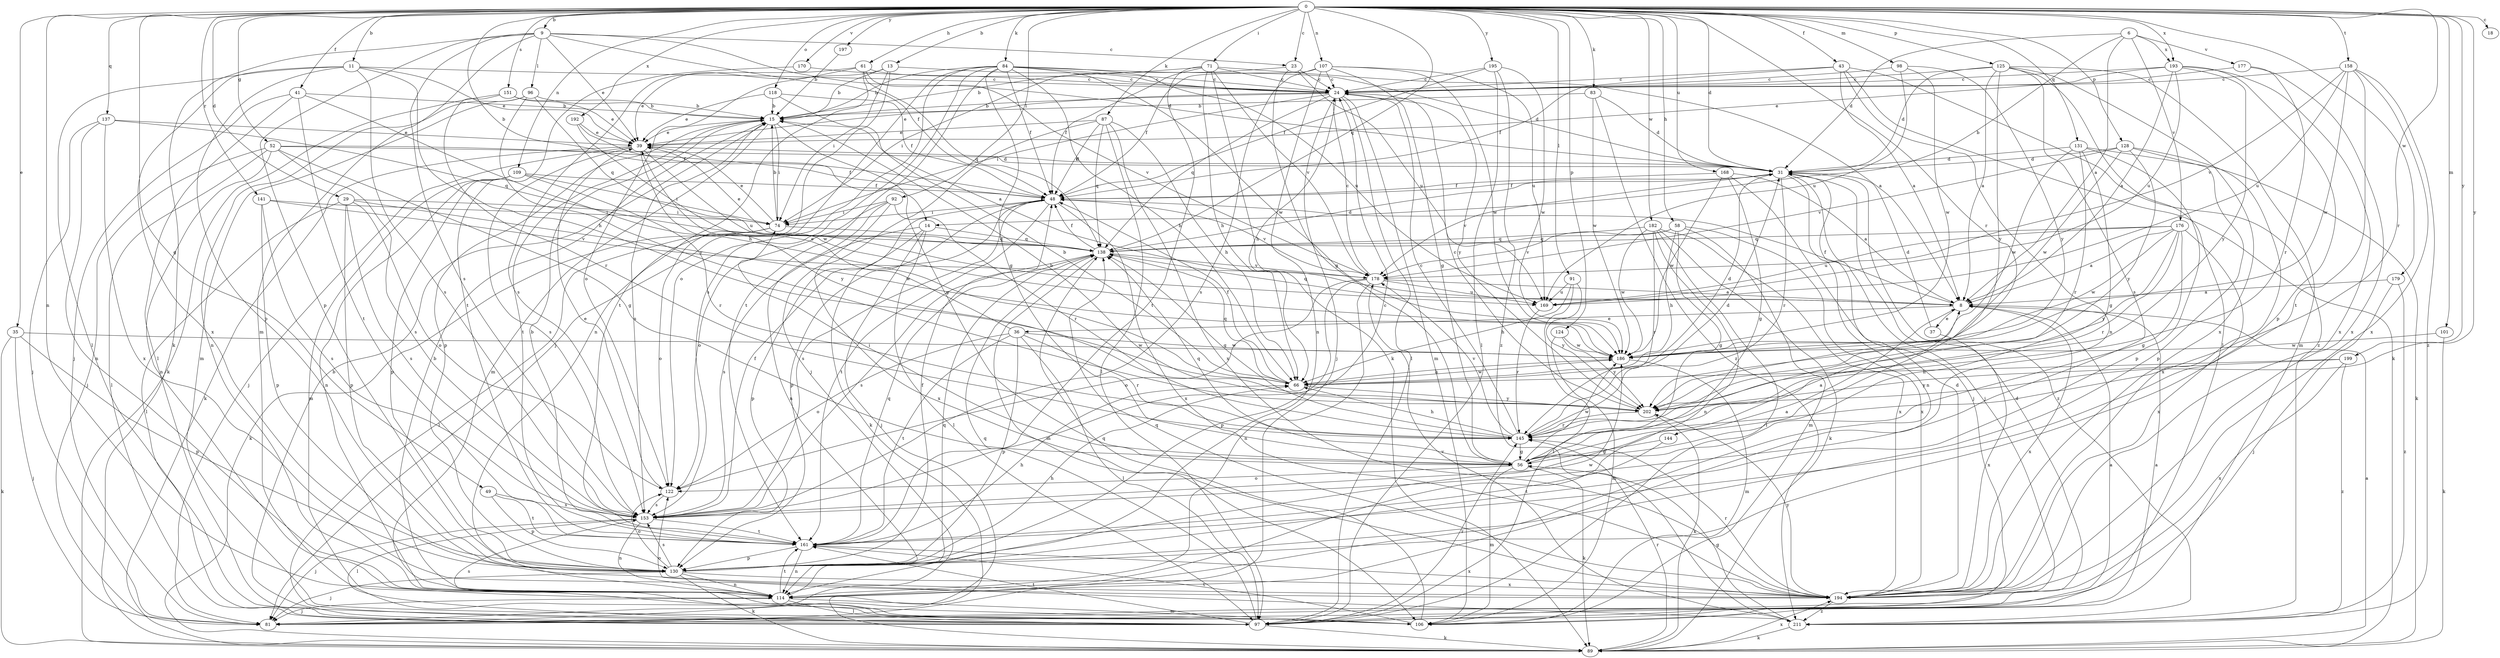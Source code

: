 strict digraph  {
0;
6;
8;
9;
11;
13;
14;
15;
18;
23;
24;
29;
31;
35;
36;
37;
39;
41;
43;
48;
49;
52;
56;
58;
61;
66;
71;
74;
81;
83;
84;
87;
89;
91;
92;
96;
97;
98;
101;
106;
107;
109;
114;
118;
122;
124;
125;
128;
130;
131;
137;
138;
141;
144;
145;
151;
153;
158;
161;
168;
169;
170;
176;
177;
178;
179;
182;
186;
192;
193;
194;
195;
197;
199;
202;
211;
0 -> 9  [label=b];
0 -> 11  [label=b];
0 -> 13  [label=b];
0 -> 14  [label=b];
0 -> 18  [label=c];
0 -> 23  [label=c];
0 -> 29  [label=d];
0 -> 31  [label=d];
0 -> 35  [label=e];
0 -> 41  [label=f];
0 -> 43  [label=f];
0 -> 49  [label=g];
0 -> 52  [label=g];
0 -> 58  [label=h];
0 -> 61  [label=h];
0 -> 71  [label=i];
0 -> 83  [label=k];
0 -> 84  [label=k];
0 -> 87  [label=k];
0 -> 91  [label=l];
0 -> 92  [label=l];
0 -> 98  [label=m];
0 -> 101  [label=m];
0 -> 107  [label=n];
0 -> 109  [label=n];
0 -> 114  [label=n];
0 -> 118  [label=o];
0 -> 124  [label=p];
0 -> 125  [label=p];
0 -> 128  [label=p];
0 -> 131  [label=q];
0 -> 137  [label=q];
0 -> 138  [label=q];
0 -> 141  [label=r];
0 -> 144  [label=r];
0 -> 145  [label=r];
0 -> 151  [label=s];
0 -> 158  [label=t];
0 -> 168  [label=u];
0 -> 170  [label=v];
0 -> 179  [label=w];
0 -> 182  [label=w];
0 -> 192  [label=x];
0 -> 193  [label=x];
0 -> 195  [label=y];
0 -> 197  [label=y];
0 -> 199  [label=y];
0 -> 202  [label=y];
6 -> 8  [label=a];
6 -> 14  [label=b];
6 -> 31  [label=d];
6 -> 176  [label=v];
6 -> 177  [label=v];
6 -> 193  [label=x];
8 -> 36  [label=e];
8 -> 37  [label=e];
8 -> 48  [label=f];
8 -> 138  [label=q];
8 -> 194  [label=x];
9 -> 23  [label=c];
9 -> 31  [label=d];
9 -> 39  [label=e];
9 -> 48  [label=f];
9 -> 89  [label=k];
9 -> 96  [label=l];
9 -> 106  [label=m];
9 -> 130  [label=p];
9 -> 153  [label=s];
11 -> 24  [label=c];
11 -> 39  [label=e];
11 -> 66  [label=h];
11 -> 97  [label=l];
11 -> 130  [label=p];
11 -> 153  [label=s];
11 -> 194  [label=x];
13 -> 15  [label=b];
13 -> 24  [label=c];
13 -> 39  [label=e];
13 -> 74  [label=i];
13 -> 114  [label=n];
14 -> 81  [label=j];
14 -> 97  [label=l];
14 -> 130  [label=p];
14 -> 138  [label=q];
14 -> 153  [label=s];
15 -> 39  [label=e];
15 -> 56  [label=g];
15 -> 74  [label=i];
15 -> 106  [label=m];
15 -> 130  [label=p];
15 -> 153  [label=s];
15 -> 161  [label=t];
23 -> 24  [label=c];
23 -> 56  [label=g];
23 -> 74  [label=i];
23 -> 169  [label=u];
24 -> 15  [label=b];
24 -> 39  [label=e];
24 -> 66  [label=h];
24 -> 74  [label=i];
24 -> 81  [label=j];
24 -> 97  [label=l];
24 -> 106  [label=m];
24 -> 138  [label=q];
24 -> 202  [label=y];
29 -> 74  [label=i];
29 -> 97  [label=l];
29 -> 122  [label=o];
29 -> 130  [label=p];
29 -> 153  [label=s];
29 -> 186  [label=w];
31 -> 48  [label=f];
31 -> 81  [label=j];
31 -> 114  [label=n];
31 -> 145  [label=r];
31 -> 178  [label=v];
31 -> 211  [label=z];
35 -> 81  [label=j];
35 -> 89  [label=k];
35 -> 130  [label=p];
35 -> 186  [label=w];
36 -> 39  [label=e];
36 -> 97  [label=l];
36 -> 122  [label=o];
36 -> 130  [label=p];
36 -> 145  [label=r];
36 -> 161  [label=t];
36 -> 186  [label=w];
37 -> 31  [label=d];
37 -> 194  [label=x];
39 -> 31  [label=d];
39 -> 81  [label=j];
39 -> 89  [label=k];
39 -> 153  [label=s];
39 -> 169  [label=u];
39 -> 202  [label=y];
41 -> 15  [label=b];
41 -> 66  [label=h];
41 -> 81  [label=j];
41 -> 97  [label=l];
41 -> 161  [label=t];
43 -> 8  [label=a];
43 -> 24  [label=c];
43 -> 48  [label=f];
43 -> 89  [label=k];
43 -> 114  [label=n];
43 -> 211  [label=z];
48 -> 74  [label=i];
48 -> 89  [label=k];
48 -> 130  [label=p];
48 -> 153  [label=s];
48 -> 161  [label=t];
48 -> 178  [label=v];
48 -> 194  [label=x];
49 -> 130  [label=p];
49 -> 153  [label=s];
49 -> 161  [label=t];
52 -> 31  [label=d];
52 -> 48  [label=f];
52 -> 56  [label=g];
52 -> 81  [label=j];
52 -> 97  [label=l];
52 -> 114  [label=n];
52 -> 153  [label=s];
56 -> 8  [label=a];
56 -> 74  [label=i];
56 -> 89  [label=k];
56 -> 106  [label=m];
56 -> 122  [label=o];
56 -> 138  [label=q];
56 -> 186  [label=w];
58 -> 56  [label=g];
58 -> 66  [label=h];
58 -> 106  [label=m];
58 -> 138  [label=q];
58 -> 178  [label=v];
58 -> 194  [label=x];
61 -> 24  [label=c];
61 -> 122  [label=o];
61 -> 138  [label=q];
61 -> 153  [label=s];
61 -> 161  [label=t];
61 -> 178  [label=v];
66 -> 15  [label=b];
66 -> 31  [label=d];
66 -> 48  [label=f];
66 -> 138  [label=q];
66 -> 186  [label=w];
66 -> 202  [label=y];
71 -> 8  [label=a];
71 -> 15  [label=b];
71 -> 24  [label=c];
71 -> 48  [label=f];
71 -> 66  [label=h];
71 -> 89  [label=k];
71 -> 161  [label=t];
71 -> 178  [label=v];
74 -> 15  [label=b];
74 -> 39  [label=e];
74 -> 89  [label=k];
74 -> 97  [label=l];
74 -> 122  [label=o];
74 -> 138  [label=q];
83 -> 15  [label=b];
83 -> 31  [label=d];
83 -> 186  [label=w];
83 -> 211  [label=z];
84 -> 15  [label=b];
84 -> 24  [label=c];
84 -> 31  [label=d];
84 -> 48  [label=f];
84 -> 56  [label=g];
84 -> 66  [label=h];
84 -> 81  [label=j];
84 -> 122  [label=o];
84 -> 153  [label=s];
84 -> 161  [label=t];
84 -> 169  [label=u];
84 -> 186  [label=w];
87 -> 39  [label=e];
87 -> 48  [label=f];
87 -> 66  [label=h];
87 -> 81  [label=j];
87 -> 97  [label=l];
87 -> 138  [label=q];
87 -> 194  [label=x];
89 -> 8  [label=a];
89 -> 145  [label=r];
89 -> 194  [label=x];
91 -> 66  [label=h];
91 -> 97  [label=l];
91 -> 169  [label=u];
91 -> 202  [label=y];
92 -> 74  [label=i];
92 -> 114  [label=n];
92 -> 122  [label=o];
92 -> 145  [label=r];
92 -> 194  [label=x];
96 -> 15  [label=b];
96 -> 106  [label=m];
96 -> 114  [label=n];
96 -> 138  [label=q];
96 -> 202  [label=y];
97 -> 8  [label=a];
97 -> 15  [label=b];
97 -> 31  [label=d];
97 -> 89  [label=k];
97 -> 138  [label=q];
97 -> 145  [label=r];
97 -> 161  [label=t];
98 -> 24  [label=c];
98 -> 169  [label=u];
98 -> 186  [label=w];
98 -> 202  [label=y];
101 -> 89  [label=k];
101 -> 186  [label=w];
106 -> 8  [label=a];
106 -> 138  [label=q];
106 -> 153  [label=s];
106 -> 161  [label=t];
107 -> 24  [label=c];
107 -> 48  [label=f];
107 -> 56  [label=g];
107 -> 114  [label=n];
107 -> 153  [label=s];
107 -> 169  [label=u];
107 -> 186  [label=w];
109 -> 48  [label=f];
109 -> 74  [label=i];
109 -> 106  [label=m];
109 -> 114  [label=n];
109 -> 130  [label=p];
109 -> 145  [label=r];
114 -> 15  [label=b];
114 -> 81  [label=j];
114 -> 97  [label=l];
114 -> 106  [label=m];
114 -> 138  [label=q];
114 -> 161  [label=t];
118 -> 8  [label=a];
118 -> 15  [label=b];
118 -> 39  [label=e];
118 -> 48  [label=f];
122 -> 39  [label=e];
122 -> 153  [label=s];
124 -> 106  [label=m];
124 -> 186  [label=w];
124 -> 202  [label=y];
125 -> 8  [label=a];
125 -> 24  [label=c];
125 -> 31  [label=d];
125 -> 97  [label=l];
125 -> 106  [label=m];
125 -> 153  [label=s];
125 -> 194  [label=x];
125 -> 202  [label=y];
128 -> 31  [label=d];
128 -> 130  [label=p];
128 -> 178  [label=v];
128 -> 186  [label=w];
128 -> 194  [label=x];
128 -> 202  [label=y];
130 -> 48  [label=f];
130 -> 66  [label=h];
130 -> 81  [label=j];
130 -> 89  [label=k];
130 -> 114  [label=n];
130 -> 122  [label=o];
130 -> 153  [label=s];
130 -> 186  [label=w];
130 -> 194  [label=x];
131 -> 31  [label=d];
131 -> 56  [label=g];
131 -> 89  [label=k];
131 -> 130  [label=p];
131 -> 145  [label=r];
131 -> 186  [label=w];
137 -> 39  [label=e];
137 -> 81  [label=j];
137 -> 114  [label=n];
137 -> 138  [label=q];
137 -> 194  [label=x];
138 -> 31  [label=d];
138 -> 39  [label=e];
138 -> 48  [label=f];
138 -> 106  [label=m];
138 -> 153  [label=s];
138 -> 178  [label=v];
141 -> 74  [label=i];
141 -> 130  [label=p];
141 -> 153  [label=s];
141 -> 178  [label=v];
144 -> 56  [label=g];
144 -> 161  [label=t];
145 -> 24  [label=c];
145 -> 31  [label=d];
145 -> 56  [label=g];
145 -> 66  [label=h];
145 -> 138  [label=q];
145 -> 178  [label=v];
151 -> 15  [label=b];
151 -> 39  [label=e];
151 -> 89  [label=k];
151 -> 145  [label=r];
153 -> 8  [label=a];
153 -> 24  [label=c];
153 -> 48  [label=f];
153 -> 81  [label=j];
153 -> 97  [label=l];
153 -> 114  [label=n];
153 -> 161  [label=t];
158 -> 24  [label=c];
158 -> 161  [label=t];
158 -> 169  [label=u];
158 -> 178  [label=v];
158 -> 186  [label=w];
158 -> 194  [label=x];
158 -> 211  [label=z];
161 -> 15  [label=b];
161 -> 66  [label=h];
161 -> 114  [label=n];
161 -> 130  [label=p];
161 -> 138  [label=q];
161 -> 194  [label=x];
168 -> 8  [label=a];
168 -> 48  [label=f];
168 -> 56  [label=g];
168 -> 81  [label=j];
168 -> 186  [label=w];
169 -> 145  [label=r];
170 -> 24  [label=c];
170 -> 161  [label=t];
176 -> 8  [label=a];
176 -> 56  [label=g];
176 -> 138  [label=q];
176 -> 145  [label=r];
176 -> 169  [label=u];
176 -> 186  [label=w];
176 -> 194  [label=x];
176 -> 202  [label=y];
177 -> 24  [label=c];
177 -> 145  [label=r];
177 -> 194  [label=x];
178 -> 8  [label=a];
178 -> 24  [label=c];
178 -> 114  [label=n];
178 -> 122  [label=o];
178 -> 130  [label=p];
178 -> 169  [label=u];
179 -> 8  [label=a];
179 -> 81  [label=j];
179 -> 211  [label=z];
182 -> 89  [label=k];
182 -> 97  [label=l];
182 -> 114  [label=n];
182 -> 138  [label=q];
182 -> 145  [label=r];
182 -> 186  [label=w];
182 -> 194  [label=x];
186 -> 66  [label=h];
186 -> 106  [label=m];
192 -> 39  [label=e];
192 -> 48  [label=f];
192 -> 186  [label=w];
193 -> 8  [label=a];
193 -> 24  [label=c];
193 -> 39  [label=e];
193 -> 130  [label=p];
193 -> 169  [label=u];
193 -> 194  [label=x];
193 -> 202  [label=y];
194 -> 31  [label=d];
194 -> 138  [label=q];
194 -> 145  [label=r];
194 -> 202  [label=y];
194 -> 211  [label=z];
195 -> 24  [label=c];
195 -> 48  [label=f];
195 -> 97  [label=l];
195 -> 186  [label=w];
195 -> 211  [label=z];
197 -> 15  [label=b];
199 -> 66  [label=h];
199 -> 194  [label=x];
199 -> 202  [label=y];
199 -> 211  [label=z];
202 -> 15  [label=b];
202 -> 24  [label=c];
202 -> 89  [label=k];
202 -> 145  [label=r];
211 -> 56  [label=g];
211 -> 89  [label=k];
211 -> 122  [label=o];
211 -> 178  [label=v];
}
